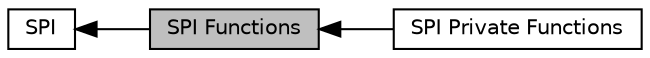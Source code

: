 digraph "SPI Functions"
{
  edge [fontname="Helvetica",fontsize="10",labelfontname="Helvetica",labelfontsize="10"];
  node [fontname="Helvetica",fontsize="10",shape=record];
  rankdir=LR;
  Node1 [label="SPI",height=0.2,width=0.4,color="black", fillcolor="white", style="filled",URL="$group___s_d___s_p_i.html",tooltip="SPI slave configuration and handling. "];
  Node2 [label="SPI Private Functions",height=0.2,width=0.4,color="black", fillcolor="white", style="filled",URL="$group___s_d___s_p_i___private___functions.html"];
  Node0 [label="SPI Functions",height=0.2,width=0.4,color="black", fillcolor="grey75", style="filled", fontcolor="black"];
  Node1->Node0 [shape=plaintext, dir="back", style="solid"];
  Node0->Node2 [shape=plaintext, dir="back", style="solid"];
}
